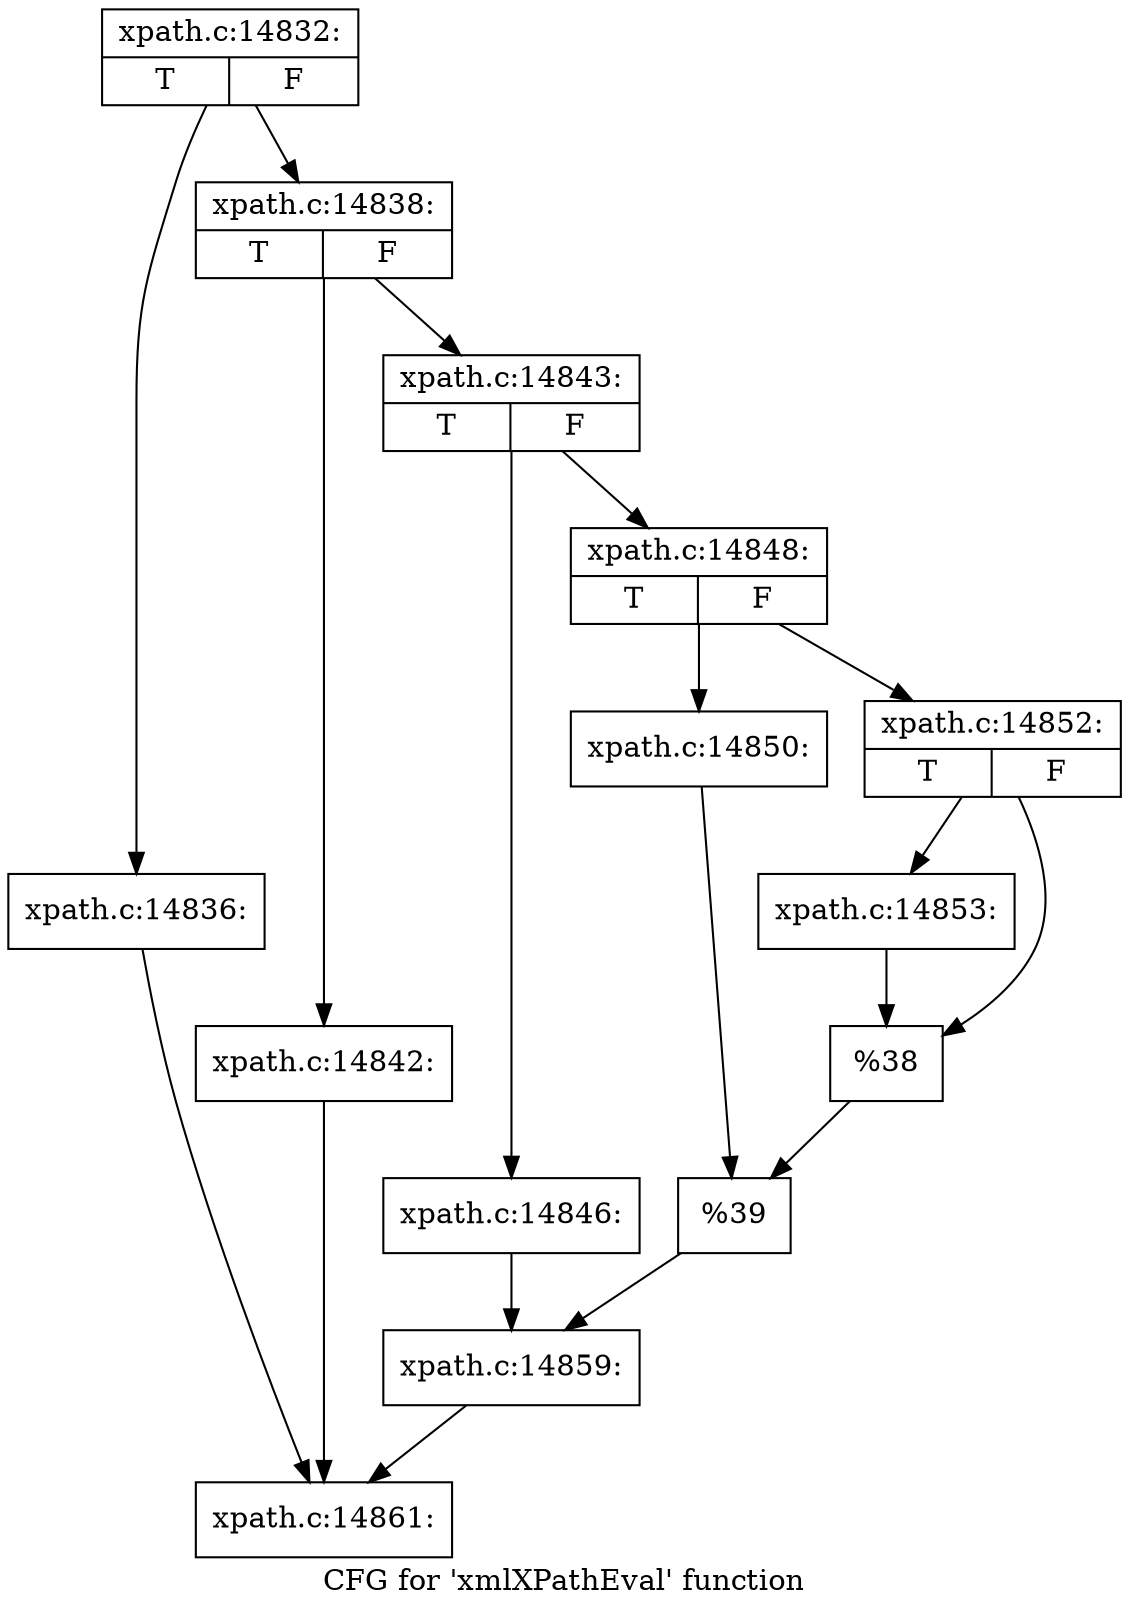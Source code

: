 digraph "CFG for 'xmlXPathEval' function" {
	label="CFG for 'xmlXPathEval' function";

	Node0x55e6b29ec870 [shape=record,label="{xpath.c:14832:|{<s0>T|<s1>F}}"];
	Node0x55e6b29ec870 -> Node0x55e6b29f3000;
	Node0x55e6b29ec870 -> Node0x55e6b29f3050;
	Node0x55e6b29f3000 [shape=record,label="{xpath.c:14836:}"];
	Node0x55e6b29f3000 -> Node0x55e6b29f21f0;
	Node0x55e6b29f3050 [shape=record,label="{xpath.c:14838:|{<s0>T|<s1>F}}"];
	Node0x55e6b29f3050 -> Node0x55e6b29f3ac0;
	Node0x55e6b29f3050 -> Node0x55e6b29f3b10;
	Node0x55e6b29f3ac0 [shape=record,label="{xpath.c:14842:}"];
	Node0x55e6b29f3ac0 -> Node0x55e6b29f21f0;
	Node0x55e6b29f3b10 [shape=record,label="{xpath.c:14843:|{<s0>T|<s1>F}}"];
	Node0x55e6b29f3b10 -> Node0x55e6b29f4030;
	Node0x55e6b29f3b10 -> Node0x55e6b29f40d0;
	Node0x55e6b29f4030 [shape=record,label="{xpath.c:14846:}"];
	Node0x55e6b29f4030 -> Node0x55e6b29f4080;
	Node0x55e6b29f40d0 [shape=record,label="{xpath.c:14848:|{<s0>T|<s1>F}}"];
	Node0x55e6b29f40d0 -> Node0x55e6b29f4930;
	Node0x55e6b29f40d0 -> Node0x55e6b29f49d0;
	Node0x55e6b29f4930 [shape=record,label="{xpath.c:14850:}"];
	Node0x55e6b29f4930 -> Node0x55e6b29f4980;
	Node0x55e6b29f49d0 [shape=record,label="{xpath.c:14852:|{<s0>T|<s1>F}}"];
	Node0x55e6b29f49d0 -> Node0x55e6b29f5140;
	Node0x55e6b29f49d0 -> Node0x55e6b29f5190;
	Node0x55e6b29f5140 [shape=record,label="{xpath.c:14853:}"];
	Node0x55e6b29f5140 -> Node0x55e6b29f5190;
	Node0x55e6b29f5190 [shape=record,label="{%38}"];
	Node0x55e6b29f5190 -> Node0x55e6b29f4980;
	Node0x55e6b29f4980 [shape=record,label="{%39}"];
	Node0x55e6b29f4980 -> Node0x55e6b29f4080;
	Node0x55e6b29f4080 [shape=record,label="{xpath.c:14859:}"];
	Node0x55e6b29f4080 -> Node0x55e6b29f21f0;
	Node0x55e6b29f21f0 [shape=record,label="{xpath.c:14861:}"];
}
